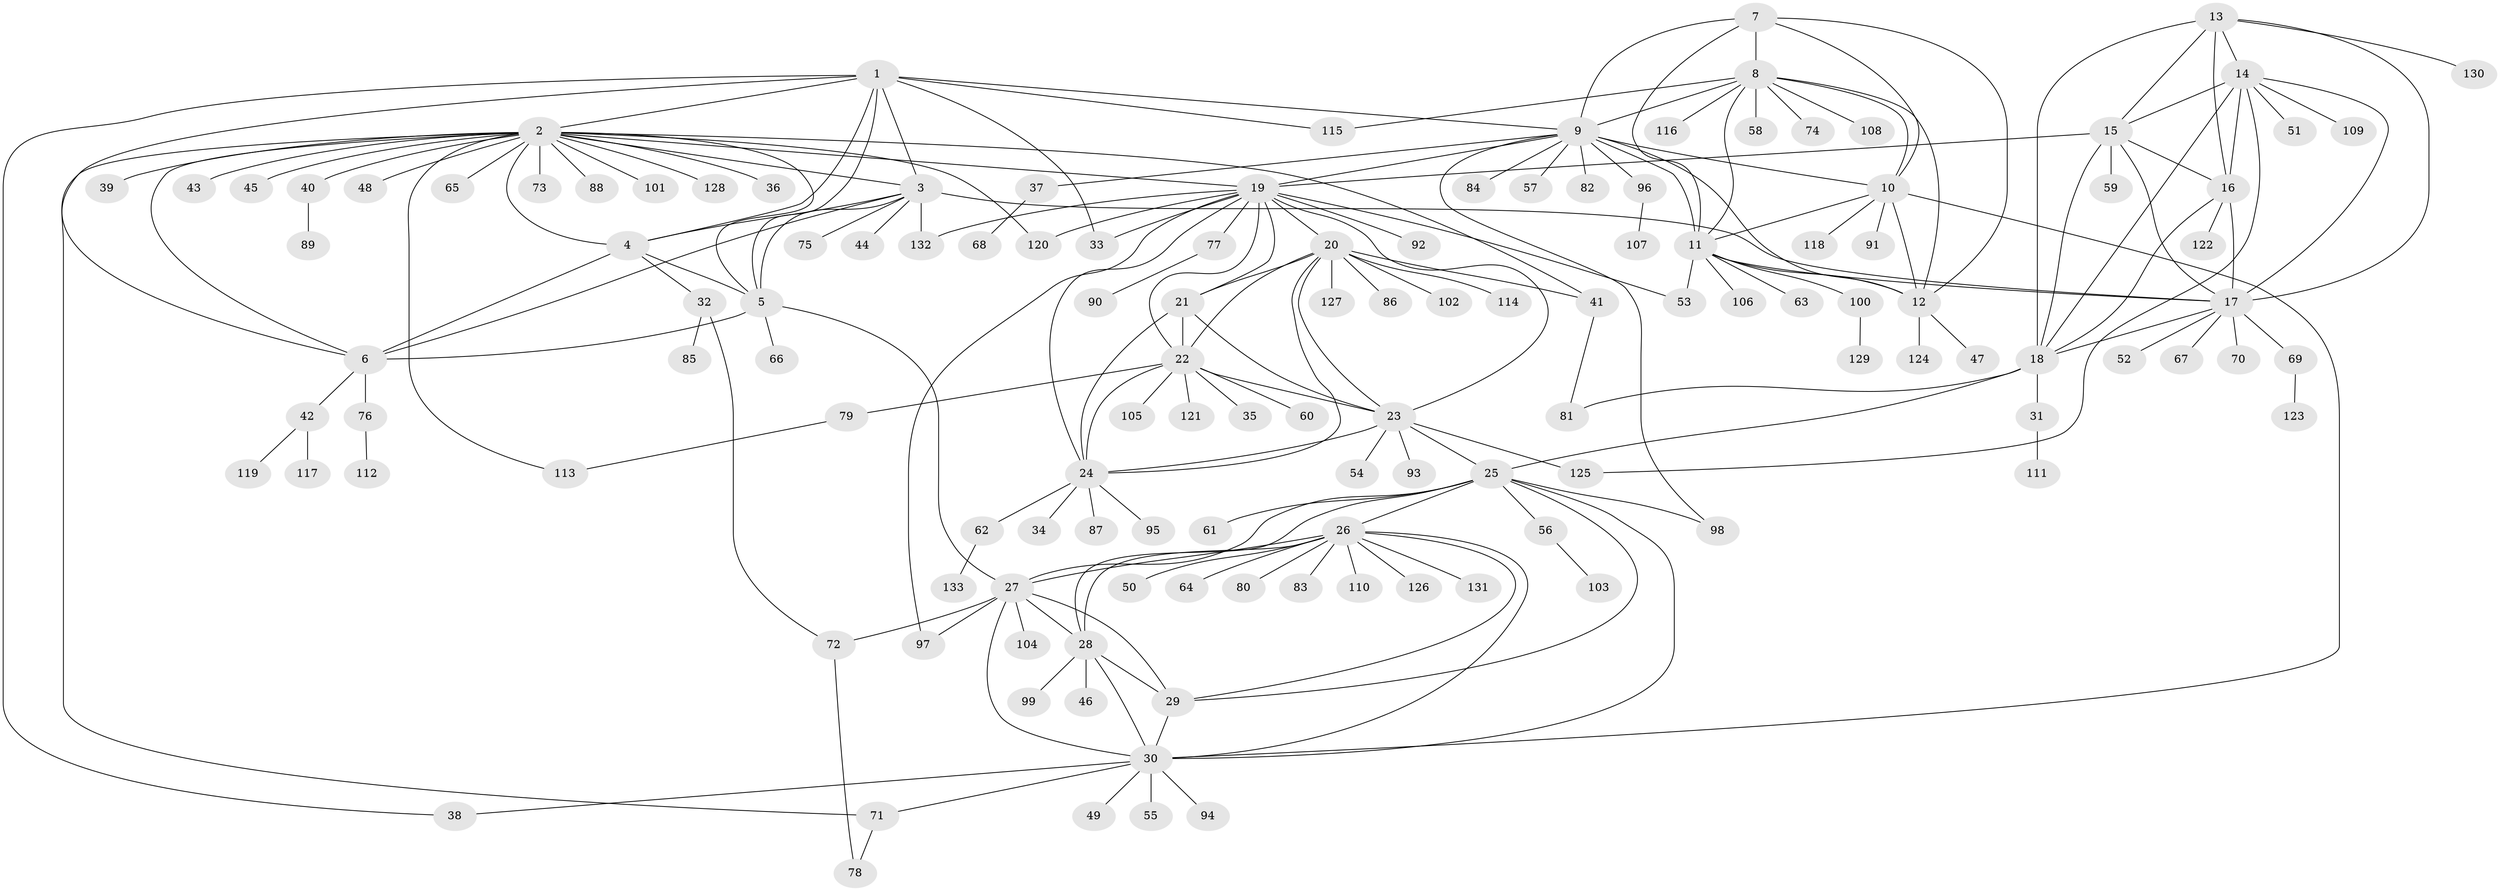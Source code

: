 // Generated by graph-tools (version 1.1) at 2025/11/02/27/25 16:11:36]
// undirected, 133 vertices, 203 edges
graph export_dot {
graph [start="1"]
  node [color=gray90,style=filled];
  1;
  2;
  3;
  4;
  5;
  6;
  7;
  8;
  9;
  10;
  11;
  12;
  13;
  14;
  15;
  16;
  17;
  18;
  19;
  20;
  21;
  22;
  23;
  24;
  25;
  26;
  27;
  28;
  29;
  30;
  31;
  32;
  33;
  34;
  35;
  36;
  37;
  38;
  39;
  40;
  41;
  42;
  43;
  44;
  45;
  46;
  47;
  48;
  49;
  50;
  51;
  52;
  53;
  54;
  55;
  56;
  57;
  58;
  59;
  60;
  61;
  62;
  63;
  64;
  65;
  66;
  67;
  68;
  69;
  70;
  71;
  72;
  73;
  74;
  75;
  76;
  77;
  78;
  79;
  80;
  81;
  82;
  83;
  84;
  85;
  86;
  87;
  88;
  89;
  90;
  91;
  92;
  93;
  94;
  95;
  96;
  97;
  98;
  99;
  100;
  101;
  102;
  103;
  104;
  105;
  106;
  107;
  108;
  109;
  110;
  111;
  112;
  113;
  114;
  115;
  116;
  117;
  118;
  119;
  120;
  121;
  122;
  123;
  124;
  125;
  126;
  127;
  128;
  129;
  130;
  131;
  132;
  133;
  1 -- 2;
  1 -- 3;
  1 -- 4;
  1 -- 5;
  1 -- 6;
  1 -- 9;
  1 -- 33;
  1 -- 38;
  1 -- 115;
  2 -- 3;
  2 -- 4;
  2 -- 5;
  2 -- 6;
  2 -- 19;
  2 -- 36;
  2 -- 39;
  2 -- 40;
  2 -- 41;
  2 -- 43;
  2 -- 45;
  2 -- 48;
  2 -- 65;
  2 -- 71;
  2 -- 73;
  2 -- 88;
  2 -- 101;
  2 -- 113;
  2 -- 120;
  2 -- 128;
  3 -- 4;
  3 -- 5;
  3 -- 6;
  3 -- 17;
  3 -- 44;
  3 -- 75;
  3 -- 132;
  4 -- 5;
  4 -- 6;
  4 -- 32;
  5 -- 6;
  5 -- 27;
  5 -- 66;
  6 -- 42;
  6 -- 76;
  7 -- 8;
  7 -- 9;
  7 -- 10;
  7 -- 11;
  7 -- 12;
  8 -- 9;
  8 -- 10;
  8 -- 11;
  8 -- 12;
  8 -- 58;
  8 -- 74;
  8 -- 108;
  8 -- 115;
  8 -- 116;
  9 -- 10;
  9 -- 11;
  9 -- 12;
  9 -- 19;
  9 -- 37;
  9 -- 57;
  9 -- 82;
  9 -- 84;
  9 -- 96;
  9 -- 98;
  10 -- 11;
  10 -- 12;
  10 -- 30;
  10 -- 91;
  10 -- 118;
  11 -- 12;
  11 -- 17;
  11 -- 53;
  11 -- 63;
  11 -- 100;
  11 -- 106;
  12 -- 47;
  12 -- 124;
  13 -- 14;
  13 -- 15;
  13 -- 16;
  13 -- 17;
  13 -- 18;
  13 -- 130;
  14 -- 15;
  14 -- 16;
  14 -- 17;
  14 -- 18;
  14 -- 51;
  14 -- 109;
  14 -- 125;
  15 -- 16;
  15 -- 17;
  15 -- 18;
  15 -- 19;
  15 -- 59;
  16 -- 17;
  16 -- 18;
  16 -- 122;
  17 -- 18;
  17 -- 52;
  17 -- 67;
  17 -- 69;
  17 -- 70;
  18 -- 25;
  18 -- 31;
  18 -- 81;
  19 -- 20;
  19 -- 21;
  19 -- 22;
  19 -- 23;
  19 -- 24;
  19 -- 33;
  19 -- 53;
  19 -- 77;
  19 -- 92;
  19 -- 97;
  19 -- 120;
  19 -- 132;
  20 -- 21;
  20 -- 22;
  20 -- 23;
  20 -- 24;
  20 -- 41;
  20 -- 86;
  20 -- 102;
  20 -- 114;
  20 -- 127;
  21 -- 22;
  21 -- 23;
  21 -- 24;
  22 -- 23;
  22 -- 24;
  22 -- 35;
  22 -- 60;
  22 -- 79;
  22 -- 105;
  22 -- 121;
  23 -- 24;
  23 -- 25;
  23 -- 54;
  23 -- 93;
  23 -- 125;
  24 -- 34;
  24 -- 62;
  24 -- 87;
  24 -- 95;
  25 -- 26;
  25 -- 27;
  25 -- 28;
  25 -- 29;
  25 -- 30;
  25 -- 56;
  25 -- 61;
  25 -- 98;
  26 -- 27;
  26 -- 28;
  26 -- 29;
  26 -- 30;
  26 -- 50;
  26 -- 64;
  26 -- 80;
  26 -- 83;
  26 -- 110;
  26 -- 126;
  26 -- 131;
  27 -- 28;
  27 -- 29;
  27 -- 30;
  27 -- 72;
  27 -- 97;
  27 -- 104;
  28 -- 29;
  28 -- 30;
  28 -- 46;
  28 -- 99;
  29 -- 30;
  30 -- 38;
  30 -- 49;
  30 -- 55;
  30 -- 71;
  30 -- 94;
  31 -- 111;
  32 -- 72;
  32 -- 85;
  37 -- 68;
  40 -- 89;
  41 -- 81;
  42 -- 117;
  42 -- 119;
  56 -- 103;
  62 -- 133;
  69 -- 123;
  71 -- 78;
  72 -- 78;
  76 -- 112;
  77 -- 90;
  79 -- 113;
  96 -- 107;
  100 -- 129;
}
